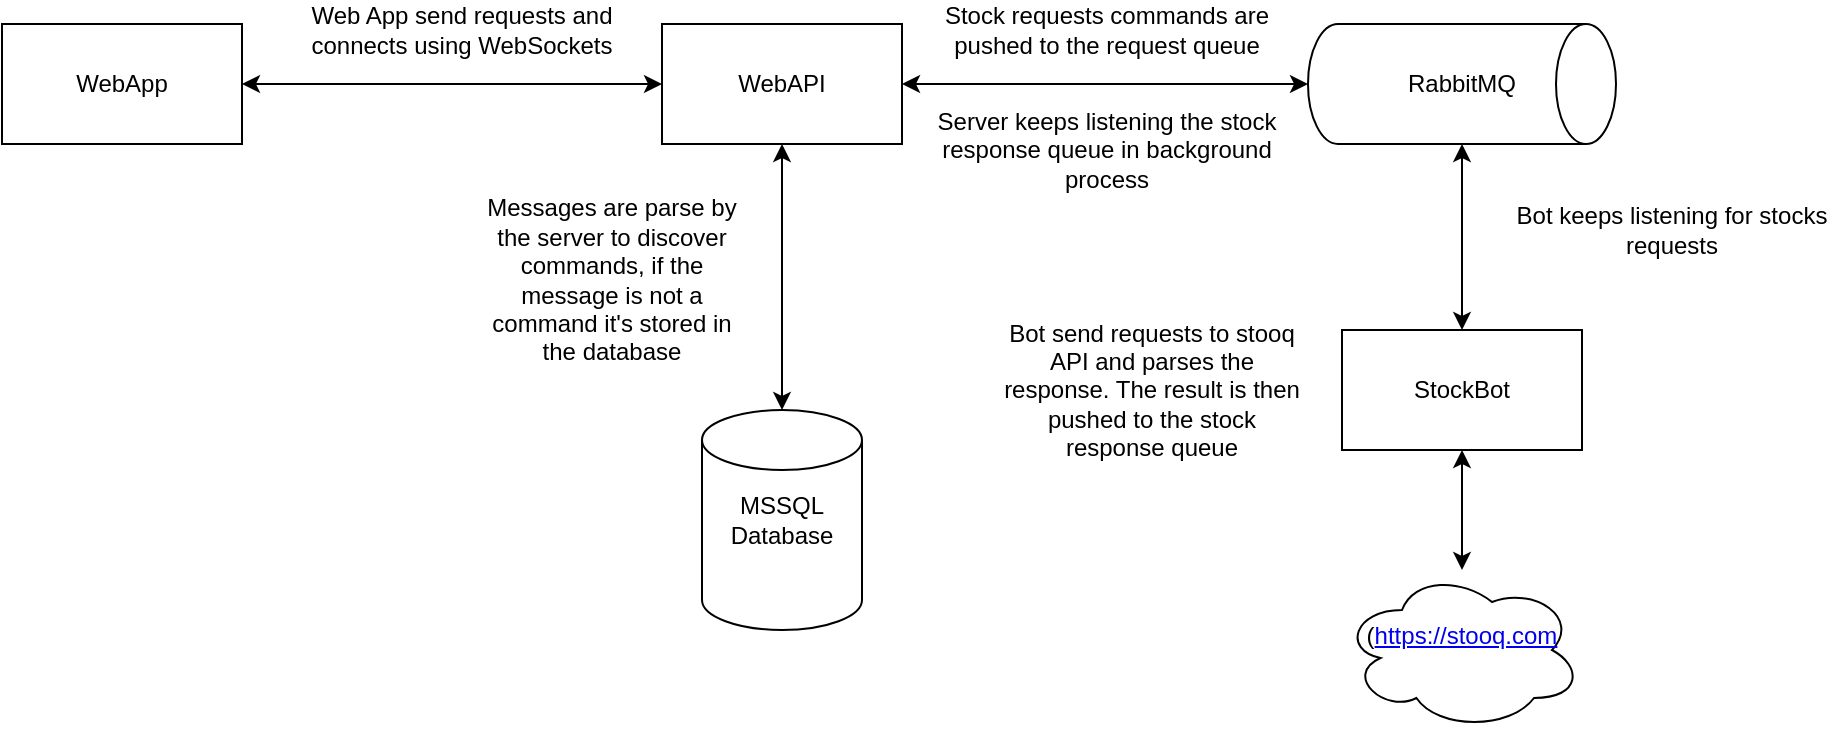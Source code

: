 <mxfile version="13.6.6" type="device"><diagram id="P95BDbYC6L_UEOY_UKyB" name="Page-1"><mxGraphModel dx="2272" dy="791" grid="1" gridSize="10" guides="1" tooltips="1" connect="1" arrows="1" fold="1" page="1" pageScale="1" pageWidth="850" pageHeight="1100" math="0" shadow="0"><root><mxCell id="0"/><mxCell id="1" parent="0"/><mxCell id="GRLJ9iLYoOKWCZKoA1B7-7" value="" style="edgeStyle=orthogonalEdgeStyle;rounded=0;orthogonalLoop=1;jettySize=auto;html=1;startArrow=classic;startFill=1;" edge="1" parent="1" source="GRLJ9iLYoOKWCZKoA1B7-1" target="GRLJ9iLYoOKWCZKoA1B7-2"><mxGeometry relative="1" as="geometry"/></mxCell><mxCell id="GRLJ9iLYoOKWCZKoA1B7-1" value="WebApp" style="rounded=0;whiteSpace=wrap;html=1;" vertex="1" parent="1"><mxGeometry x="-100" y="187" width="120" height="60" as="geometry"/></mxCell><mxCell id="GRLJ9iLYoOKWCZKoA1B7-8" value="" style="edgeStyle=orthogonalEdgeStyle;rounded=0;orthogonalLoop=1;jettySize=auto;html=1;startArrow=classic;startFill=1;" edge="1" parent="1" source="GRLJ9iLYoOKWCZKoA1B7-2" target="GRLJ9iLYoOKWCZKoA1B7-4"><mxGeometry relative="1" as="geometry"/></mxCell><mxCell id="GRLJ9iLYoOKWCZKoA1B7-9" value="" style="edgeStyle=orthogonalEdgeStyle;rounded=0;orthogonalLoop=1;jettySize=auto;html=1;startArrow=classic;startFill=1;" edge="1" parent="1" source="GRLJ9iLYoOKWCZKoA1B7-2" target="GRLJ9iLYoOKWCZKoA1B7-5"><mxGeometry relative="1" as="geometry"/></mxCell><mxCell id="GRLJ9iLYoOKWCZKoA1B7-2" value="WebAPI" style="rounded=0;whiteSpace=wrap;html=1;" vertex="1" parent="1"><mxGeometry x="230" y="187" width="120" height="60" as="geometry"/></mxCell><mxCell id="GRLJ9iLYoOKWCZKoA1B7-11" value="" style="edgeStyle=orthogonalEdgeStyle;rounded=0;orthogonalLoop=1;jettySize=auto;html=1;startArrow=classic;startFill=1;" edge="1" parent="1" source="GRLJ9iLYoOKWCZKoA1B7-3" target="GRLJ9iLYoOKWCZKoA1B7-6"><mxGeometry relative="1" as="geometry"/></mxCell><mxCell id="GRLJ9iLYoOKWCZKoA1B7-18" value="" style="edgeStyle=orthogonalEdgeStyle;rounded=0;orthogonalLoop=1;jettySize=auto;html=1;startArrow=classic;startFill=1;" edge="1" parent="1" source="GRLJ9iLYoOKWCZKoA1B7-3" target="GRLJ9iLYoOKWCZKoA1B7-4"><mxGeometry relative="1" as="geometry"/></mxCell><mxCell id="GRLJ9iLYoOKWCZKoA1B7-3" value="StockBot" style="rounded=0;whiteSpace=wrap;html=1;" vertex="1" parent="1"><mxGeometry x="570" y="340" width="120" height="60" as="geometry"/></mxCell><mxCell id="GRLJ9iLYoOKWCZKoA1B7-4" value="RabbitMQ" style="shape=cylinder2;whiteSpace=wrap;html=1;boundedLbl=1;backgroundOutline=1;size=15;rotation=90;horizontal=0;" vertex="1" parent="1"><mxGeometry x="600" y="140" width="60" height="154" as="geometry"/></mxCell><mxCell id="GRLJ9iLYoOKWCZKoA1B7-5" value="&lt;div&gt;MSSQL&lt;/div&gt;&lt;div&gt;Database&lt;br&gt;&lt;/div&gt;" style="shape=cylinder2;whiteSpace=wrap;html=1;boundedLbl=1;backgroundOutline=1;size=15;" vertex="1" parent="1"><mxGeometry x="250" y="380" width="80" height="110" as="geometry"/></mxCell><mxCell id="GRLJ9iLYoOKWCZKoA1B7-6" value="&#xA;(&lt;a href=&quot;https://stooq.com/q/l/?s=aapl.us&amp;amp;f=sd2t2ohlcv&amp;amp;h&amp;amp;e=csv&quot;&gt;https://stooq.com&lt;/a&gt;&#xA;&#xA;" style="ellipse;shape=cloud;whiteSpace=wrap;html=1;" vertex="1" parent="1"><mxGeometry x="570" y="460" width="120" height="80" as="geometry"/></mxCell><mxCell id="GRLJ9iLYoOKWCZKoA1B7-13" value="Web App send requests and connects using WebSockets " style="text;html=1;strokeColor=none;fillColor=none;align=center;verticalAlign=middle;whiteSpace=wrap;rounded=0;" vertex="1" parent="1"><mxGeometry x="50" y="180" width="160" height="20" as="geometry"/></mxCell><mxCell id="GRLJ9iLYoOKWCZKoA1B7-14" value="Messages are parse by the server to discover commands, if the message is not a command it's stored in the database" style="text;html=1;strokeColor=none;fillColor=none;align=center;verticalAlign=middle;whiteSpace=wrap;rounded=0;" vertex="1" parent="1"><mxGeometry x="135" y="300" width="140" height="30" as="geometry"/></mxCell><mxCell id="GRLJ9iLYoOKWCZKoA1B7-16" value="Stock requests commands are pushed to the request queue" style="text;html=1;strokeColor=none;fillColor=none;align=center;verticalAlign=middle;whiteSpace=wrap;rounded=0;" vertex="1" parent="1"><mxGeometry x="360" y="180" width="185" height="20" as="geometry"/></mxCell><mxCell id="GRLJ9iLYoOKWCZKoA1B7-17" value="Server keeps listening the stock response queue in background process" style="text;html=1;strokeColor=none;fillColor=none;align=center;verticalAlign=middle;whiteSpace=wrap;rounded=0;" vertex="1" parent="1"><mxGeometry x="360" y="240" width="185" height="20" as="geometry"/></mxCell><mxCell id="GRLJ9iLYoOKWCZKoA1B7-19" value="Bot keeps listening for stocks requests" style="text;html=1;strokeColor=none;fillColor=none;align=center;verticalAlign=middle;whiteSpace=wrap;rounded=0;" vertex="1" parent="1"><mxGeometry x="650" y="280" width="170" height="20" as="geometry"/></mxCell><mxCell id="GRLJ9iLYoOKWCZKoA1B7-20" value="Bot send requests to stooq API and parses the response. The result is then pushed to the stock response queue" style="text;html=1;strokeColor=none;fillColor=none;align=center;verticalAlign=middle;whiteSpace=wrap;rounded=0;" vertex="1" parent="1"><mxGeometry x="400" y="360" width="150" height="20" as="geometry"/></mxCell></root></mxGraphModel></diagram></mxfile>